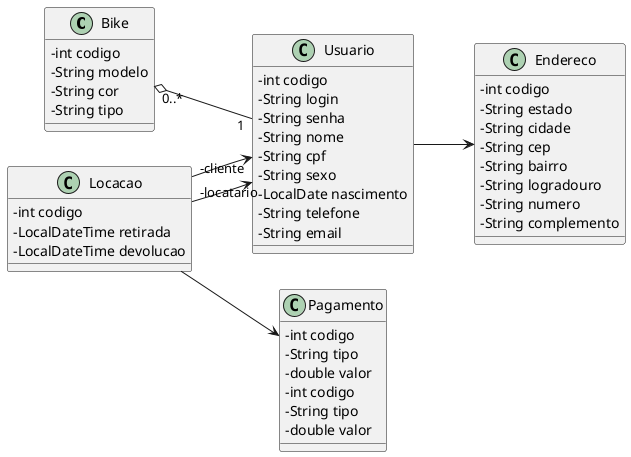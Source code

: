@startuml

left to right direction
skinparam classAttributeIconSize 0

class Bike {
  -int codigo
  -String modelo
  -String cor
  -String tipo
}

class Pagamento {
  -int codigo
  -String tipo
  -double valor
}

class Usuario {
  -int codigo
  -String login
  -String senha
  -String nome
  -String cpf
  -String sexo
  -LocalDate nascimento
  -String telefone
  -String email
}

class Endereco {
  -int codigo
  -String estado    
  -String cidade
  -String cep
  -String bairro
  -String logradouro
  -String numero
  -String complemento      
}

class Locacao {
  -int codigo
  -LocalDateTime retirada
  -LocalDateTime devolucao
}

class Pagamento {
  -int codigo
  -String tipo
  -double valor    
}

Bike "0..*" o-- "1" Usuario
Usuario --> Endereco
Locacao --> "-locatario" Usuario
Locacao --> "-cliente" Usuario
Locacao --> Pagamento

@enduml
